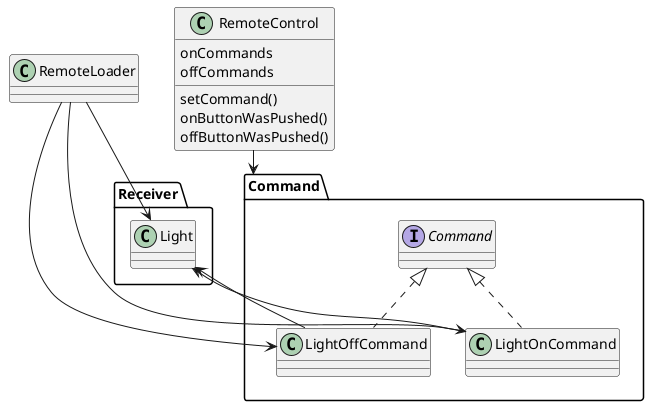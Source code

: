 @startuml
class RemoteLoader

package Command {
    interface Command
    class LightOffCommand implements Command
    class LightOnCommand implements Command
}

package Receiver {
    class Light
}

Light <-- LightOffCommand
Light <-- LightOnCommand

class RemoteControl {
    onCommands
    offCommands
    setCommand()
    onButtonWasPushed()
    offButtonWasPushed()
}

RemoteControl --> Command
RemoteLoader --> Light
RemoteLoader --> LightOffCommand
RemoteLoader --> LightOnCommand

@enduml